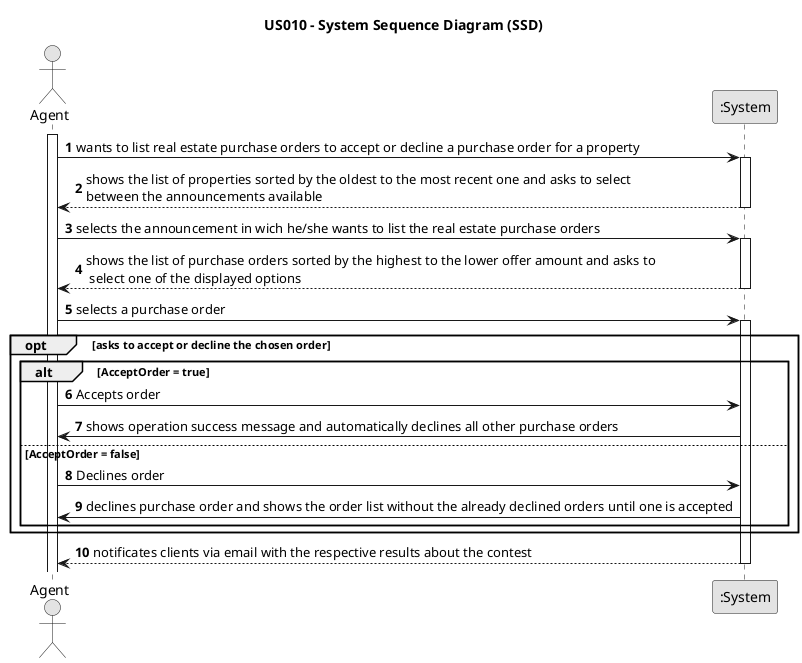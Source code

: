 @startuml
skinparam monochrome true
skinparam packageStyle rectangle
skinparam shadowing false

title US010 - System Sequence Diagram (SSD)
autonumber

actor "Agent" as agent
participant ":System" as System

activate agent

    agent -> System : wants to list real estate purchase orders to accept or decline a purchase order for a property
    activate System

    System --> agent: shows the list of properties sorted by the oldest to the most recent one and asks to select \nbetween the announcements available
    deactivate

    agent -> System : selects the announcement in wich he/she wants to list the real estate purchase orders
    activate System

    System --> agent: shows the list of purchase orders sorted by the highest to the lower offer amount and asks to\n select one of the displayed options
    deactivate System

    agent -> System : selects a purchase order
    activate System



    opt asks to accept or decline the chosen order



    alt AcceptOrder = true
        agent -> System : Accepts order
        System -> agent: shows operation success message and automatically declines all other purchase orders

        else AcceptOrder = false
         agent -> System : Declines order
            System -> agent: declines purchase order and shows the order list without the already declined orders until one is accepted

    end


    end

    activate System

    System --> agent:notificates clients via email with the respective results about the contest
    deactivate System



@enduml